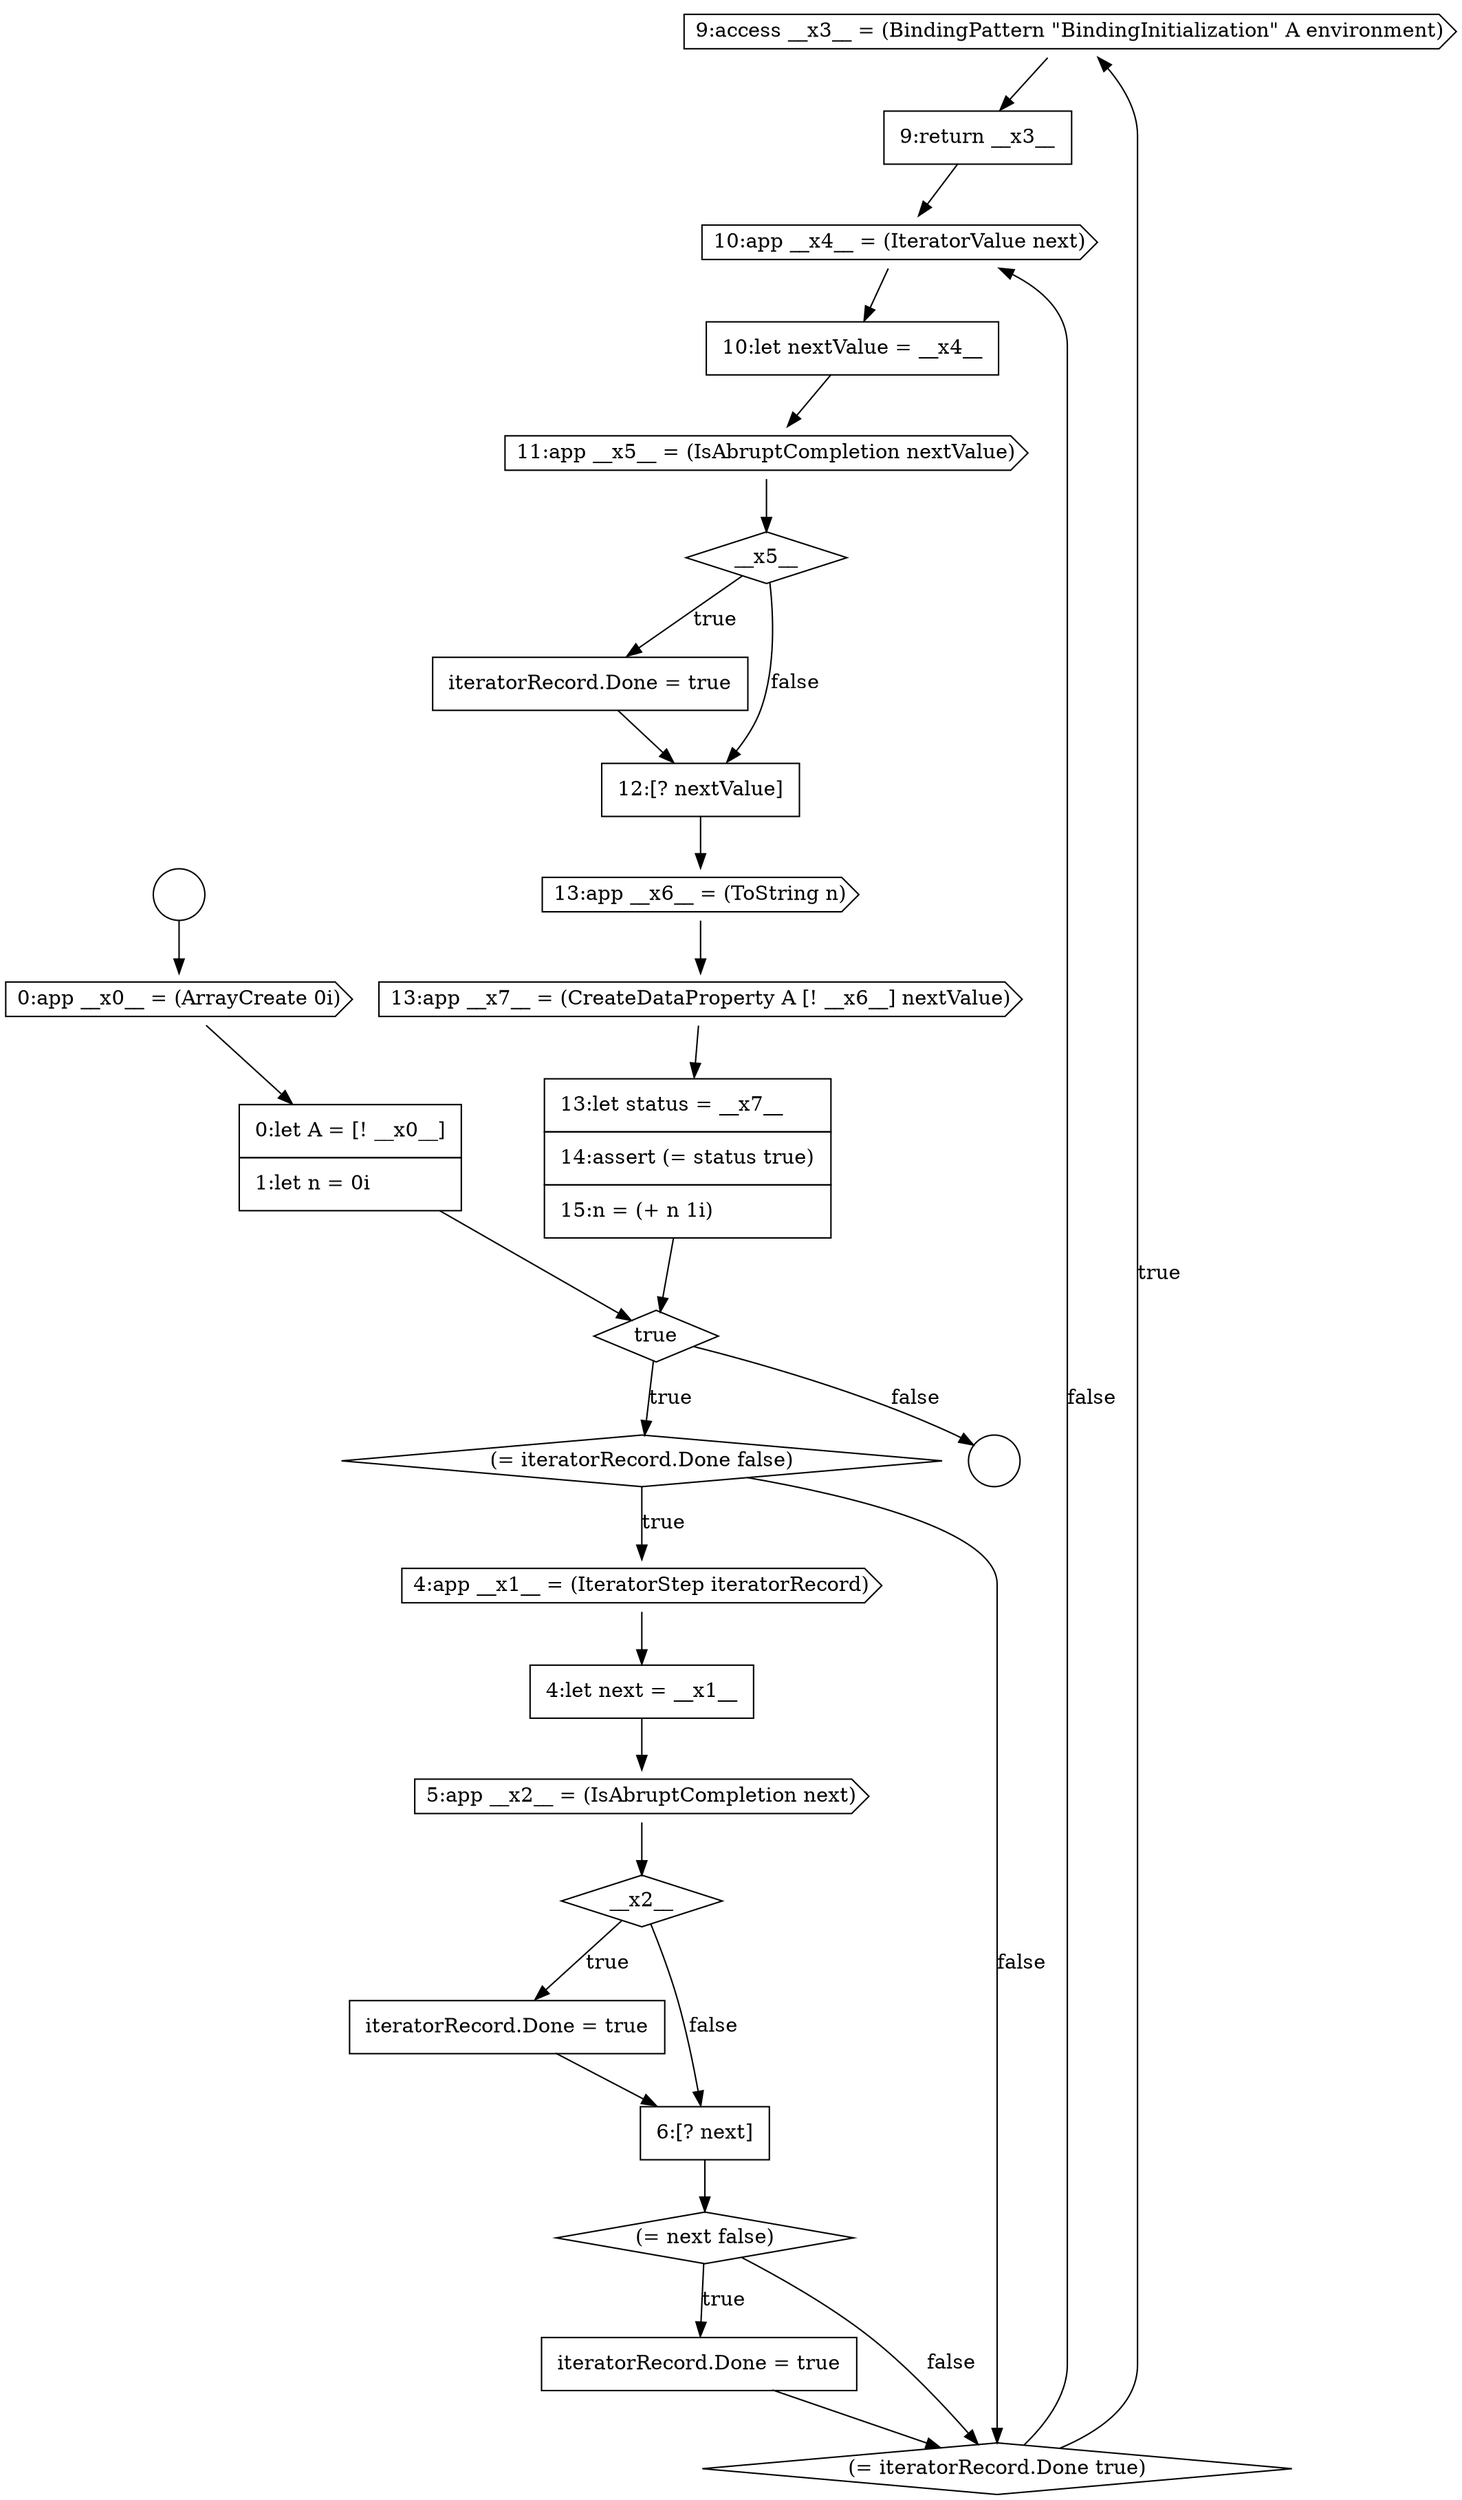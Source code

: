 digraph {
  node6374 [shape=cds, label=<<font color="black">9:access __x3__ = (BindingPattern &quot;BindingInitialization&quot; A environment)</font>> color="black" fillcolor="white" style=filled]
  node6381 [shape=none, margin=0, label=<<font color="black">
    <table border="0" cellborder="1" cellspacing="0" cellpadding="10">
      <tr><td align="left">12:[? nextValue]</td></tr>
    </table>
  </font>> color="black" fillcolor="white" style=filled]
  node6371 [shape=diamond, label=<<font color="black">(= next false)</font>> color="black" fillcolor="white" style=filled]
  node6363 [shape=diamond, label=<<font color="black">true</font>> color="black" fillcolor="white" style=filled]
  node6378 [shape=cds, label=<<font color="black">11:app __x5__ = (IsAbruptCompletion nextValue)</font>> color="black" fillcolor="white" style=filled]
  node6368 [shape=diamond, label=<<font color="black">__x2__</font>> color="black" fillcolor="white" style=filled]
  node6372 [shape=none, margin=0, label=<<font color="black">
    <table border="0" cellborder="1" cellspacing="0" cellpadding="10">
      <tr><td align="left">iteratorRecord.Done = true</td></tr>
    </table>
  </font>> color="black" fillcolor="white" style=filled]
  node6376 [shape=cds, label=<<font color="black">10:app __x4__ = (IteratorValue next)</font>> color="black" fillcolor="white" style=filled]
  node6377 [shape=none, margin=0, label=<<font color="black">
    <table border="0" cellborder="1" cellspacing="0" cellpadding="10">
      <tr><td align="left">10:let nextValue = __x4__</td></tr>
    </table>
  </font>> color="black" fillcolor="white" style=filled]
  node6369 [shape=none, margin=0, label=<<font color="black">
    <table border="0" cellborder="1" cellspacing="0" cellpadding="10">
      <tr><td align="left">iteratorRecord.Done = true</td></tr>
    </table>
  </font>> color="black" fillcolor="white" style=filled]
  node6380 [shape=none, margin=0, label=<<font color="black">
    <table border="0" cellborder="1" cellspacing="0" cellpadding="10">
      <tr><td align="left">iteratorRecord.Done = true</td></tr>
    </table>
  </font>> color="black" fillcolor="white" style=filled]
  node6359 [shape=circle label=" " color="black" fillcolor="white" style=filled]
  node6370 [shape=none, margin=0, label=<<font color="black">
    <table border="0" cellborder="1" cellspacing="0" cellpadding="10">
      <tr><td align="left">6:[? next]</td></tr>
    </table>
  </font>> color="black" fillcolor="white" style=filled]
  node6379 [shape=diamond, label=<<font color="black">__x5__</font>> color="black" fillcolor="white" style=filled]
  node6365 [shape=cds, label=<<font color="black">4:app __x1__ = (IteratorStep iteratorRecord)</font>> color="black" fillcolor="white" style=filled]
  node6382 [shape=cds, label=<<font color="black">13:app __x6__ = (ToString n)</font>> color="black" fillcolor="white" style=filled]
  node6364 [shape=diamond, label=<<font color="black">(= iteratorRecord.Done false)</font>> color="black" fillcolor="white" style=filled]
  node6375 [shape=none, margin=0, label=<<font color="black">
    <table border="0" cellborder="1" cellspacing="0" cellpadding="10">
      <tr><td align="left">9:return __x3__</td></tr>
    </table>
  </font>> color="black" fillcolor="white" style=filled]
  node6360 [shape=circle label=" " color="black" fillcolor="white" style=filled]
  node6362 [shape=none, margin=0, label=<<font color="black">
    <table border="0" cellborder="1" cellspacing="0" cellpadding="10">
      <tr><td align="left">0:let A = [! __x0__]</td></tr>
      <tr><td align="left">1:let n = 0i</td></tr>
    </table>
  </font>> color="black" fillcolor="white" style=filled]
  node6367 [shape=cds, label=<<font color="black">5:app __x2__ = (IsAbruptCompletion next)</font>> color="black" fillcolor="white" style=filled]
  node6384 [shape=none, margin=0, label=<<font color="black">
    <table border="0" cellborder="1" cellspacing="0" cellpadding="10">
      <tr><td align="left">13:let status = __x7__</td></tr>
      <tr><td align="left">14:assert (= status true)</td></tr>
      <tr><td align="left">15:n = (+ n 1i)</td></tr>
    </table>
  </font>> color="black" fillcolor="white" style=filled]
  node6361 [shape=cds, label=<<font color="black">0:app __x0__ = (ArrayCreate 0i)</font>> color="black" fillcolor="white" style=filled]
  node6366 [shape=none, margin=0, label=<<font color="black">
    <table border="0" cellborder="1" cellspacing="0" cellpadding="10">
      <tr><td align="left">4:let next = __x1__</td></tr>
    </table>
  </font>> color="black" fillcolor="white" style=filled]
  node6373 [shape=diamond, label=<<font color="black">(= iteratorRecord.Done true)</font>> color="black" fillcolor="white" style=filled]
  node6383 [shape=cds, label=<<font color="black">13:app __x7__ = (CreateDataProperty A [! __x6__] nextValue)</font>> color="black" fillcolor="white" style=filled]
  node6382 -> node6383 [ color="black"]
  node6368 -> node6369 [label=<<font color="black">true</font>> color="black"]
  node6368 -> node6370 [label=<<font color="black">false</font>> color="black"]
  node6380 -> node6381 [ color="black"]
  node6365 -> node6366 [ color="black"]
  node6372 -> node6373 [ color="black"]
  node6374 -> node6375 [ color="black"]
  node6384 -> node6363 [ color="black"]
  node6370 -> node6371 [ color="black"]
  node6371 -> node6372 [label=<<font color="black">true</font>> color="black"]
  node6371 -> node6373 [label=<<font color="black">false</font>> color="black"]
  node6378 -> node6379 [ color="black"]
  node6376 -> node6377 [ color="black"]
  node6367 -> node6368 [ color="black"]
  node6375 -> node6376 [ color="black"]
  node6383 -> node6384 [ color="black"]
  node6362 -> node6363 [ color="black"]
  node6373 -> node6374 [label=<<font color="black">true</font>> color="black"]
  node6373 -> node6376 [label=<<font color="black">false</font>> color="black"]
  node6377 -> node6378 [ color="black"]
  node6381 -> node6382 [ color="black"]
  node6366 -> node6367 [ color="black"]
  node6379 -> node6380 [label=<<font color="black">true</font>> color="black"]
  node6379 -> node6381 [label=<<font color="black">false</font>> color="black"]
  node6364 -> node6365 [label=<<font color="black">true</font>> color="black"]
  node6364 -> node6373 [label=<<font color="black">false</font>> color="black"]
  node6359 -> node6361 [ color="black"]
  node6369 -> node6370 [ color="black"]
  node6361 -> node6362 [ color="black"]
  node6363 -> node6364 [label=<<font color="black">true</font>> color="black"]
  node6363 -> node6360 [label=<<font color="black">false</font>> color="black"]
}
